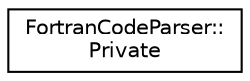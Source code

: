 digraph "Graphical Class Hierarchy"
{
 // LATEX_PDF_SIZE
  edge [fontname="Helvetica",fontsize="10",labelfontname="Helvetica",labelfontsize="10"];
  node [fontname="Helvetica",fontsize="10",shape=record];
  rankdir="LR";
  Node0 [label="FortranCodeParser::\lPrivate",height=0.2,width=0.4,color="black", fillcolor="white", style="filled",URL="$structFortranCodeParser_1_1Private.html",tooltip=" "];
}
